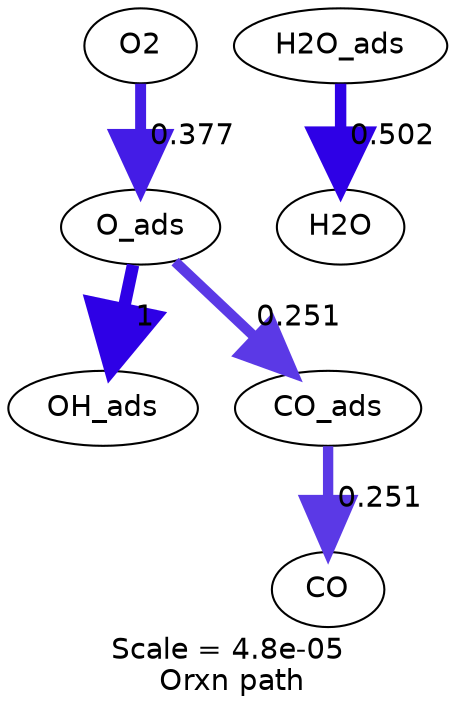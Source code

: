 digraph reaction_paths {
center=1;
s1 -> s18[fontname="Helvetica", style="setlinewidth(5.26)", arrowsize=2.63, color="0.7, 0.877, 0.9"
, label=" 0.377"];
s18 -> s11[fontname="Helvetica", style="setlinewidth(6)", arrowsize=3, color="0.7, 1.5, 0.9"
, label=" 1"];
s18 -> s12[fontname="Helvetica", style="setlinewidth(4.96)", arrowsize=2.48, color="0.7, 0.751, 0.9"
, label=" 0.251"];
s10 -> s2[fontname="Helvetica", style="setlinewidth(5.48)", arrowsize=2.74, color="0.7, 1, 0.9"
, label=" 0.502"];
s12 -> s4[fontname="Helvetica", style="setlinewidth(4.96)", arrowsize=2.48, color="0.7, 0.751, 0.9"
, label=" 0.251"];
s1 [ fontname="Helvetica", label="O2"];
s2 [ fontname="Helvetica", label="H2O"];
s4 [ fontname="Helvetica", label="CO"];
s10 [ fontname="Helvetica", label="H2O_ads"];
s11 [ fontname="Helvetica", label="OH_ads"];
s12 [ fontname="Helvetica", label="CO_ads"];
s18 [ fontname="Helvetica", label="O_ads"];
 label = "Scale = 4.8e-05\l Orxn path";
 fontname = "Helvetica";
}
